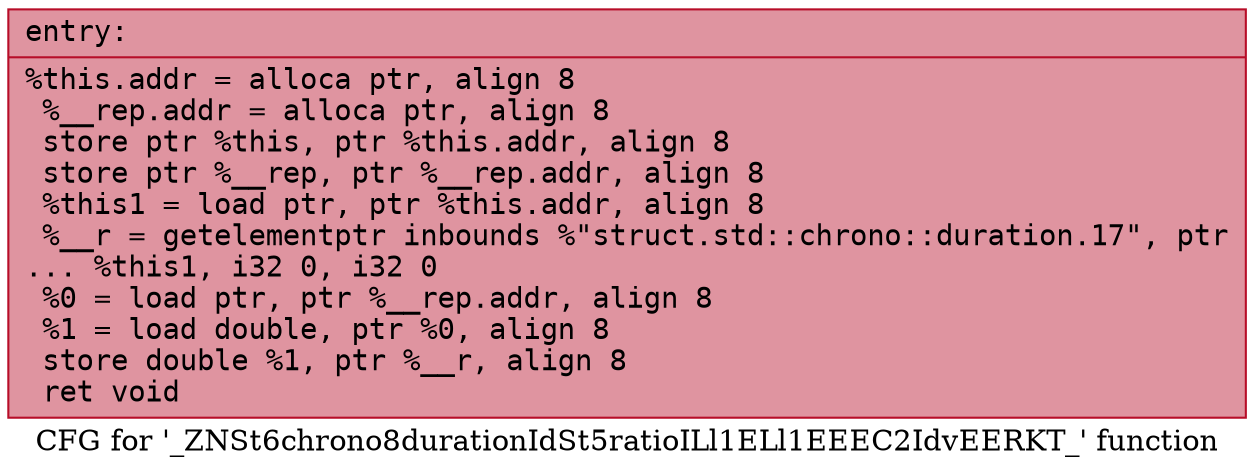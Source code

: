 digraph "CFG for '_ZNSt6chrono8durationIdSt5ratioILl1ELl1EEEC2IdvEERKT_' function" {
	label="CFG for '_ZNSt6chrono8durationIdSt5ratioILl1ELl1EEEC2IdvEERKT_' function";

	Node0x5651cd831160 [shape=record,color="#b70d28ff", style=filled, fillcolor="#b70d2870" fontname="Courier",label="{entry:\l|  %this.addr = alloca ptr, align 8\l  %__rep.addr = alloca ptr, align 8\l  store ptr %this, ptr %this.addr, align 8\l  store ptr %__rep, ptr %__rep.addr, align 8\l  %this1 = load ptr, ptr %this.addr, align 8\l  %__r = getelementptr inbounds %\"struct.std::chrono::duration.17\", ptr\l... %this1, i32 0, i32 0\l  %0 = load ptr, ptr %__rep.addr, align 8\l  %1 = load double, ptr %0, align 8\l  store double %1, ptr %__r, align 8\l  ret void\l}"];
}
